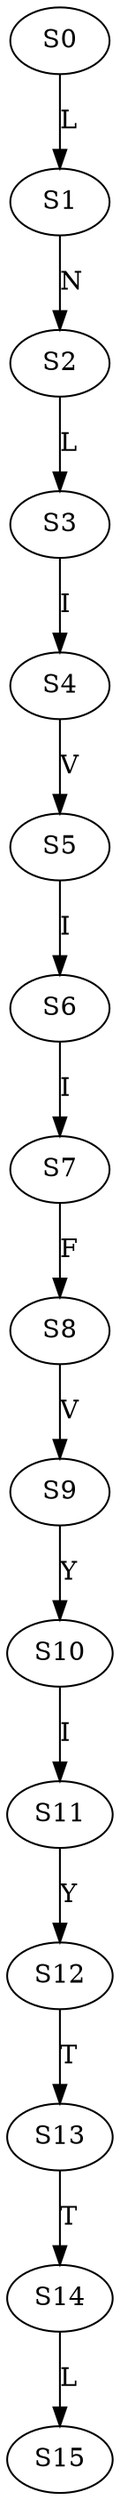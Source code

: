 strict digraph  {
	S0 -> S1 [ label = L ];
	S1 -> S2 [ label = N ];
	S2 -> S3 [ label = L ];
	S3 -> S4 [ label = I ];
	S4 -> S5 [ label = V ];
	S5 -> S6 [ label = I ];
	S6 -> S7 [ label = I ];
	S7 -> S8 [ label = F ];
	S8 -> S9 [ label = V ];
	S9 -> S10 [ label = Y ];
	S10 -> S11 [ label = I ];
	S11 -> S12 [ label = Y ];
	S12 -> S13 [ label = T ];
	S13 -> S14 [ label = T ];
	S14 -> S15 [ label = L ];
}
